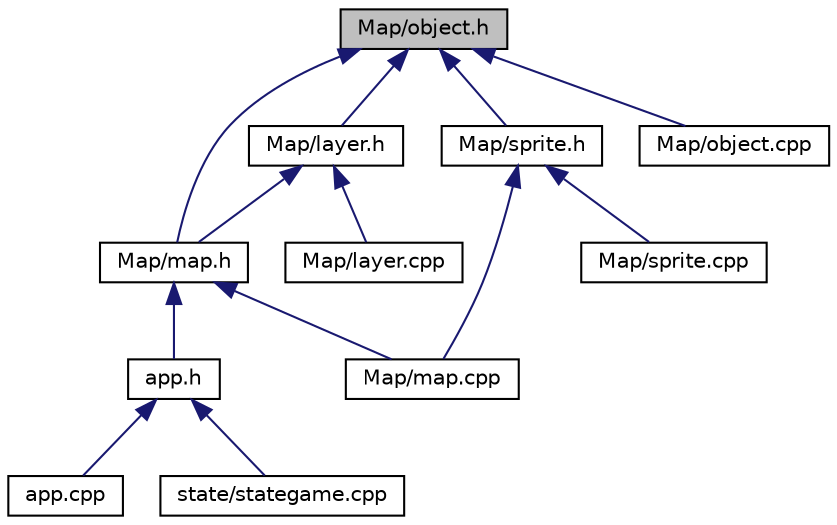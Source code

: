 digraph "Map/object.h"
{
  edge [fontname="Helvetica",fontsize="10",labelfontname="Helvetica",labelfontsize="10"];
  node [fontname="Helvetica",fontsize="10",shape=record];
  Node1 [label="Map/object.h",height=0.2,width=0.4,color="black", fillcolor="grey75", style="filled", fontcolor="black"];
  Node1 -> Node2 [dir="back",color="midnightblue",fontsize="10",style="solid"];
  Node2 [label="Map/map.h",height=0.2,width=0.4,color="black", fillcolor="white", style="filled",URL="$map_8h.html"];
  Node2 -> Node3 [dir="back",color="midnightblue",fontsize="10",style="solid"];
  Node3 [label="app.h",height=0.2,width=0.4,color="black", fillcolor="white", style="filled",URL="$app_8h.html"];
  Node3 -> Node4 [dir="back",color="midnightblue",fontsize="10",style="solid"];
  Node4 [label="app.cpp",height=0.2,width=0.4,color="black", fillcolor="white", style="filled",URL="$app_8cpp.html"];
  Node3 -> Node5 [dir="back",color="midnightblue",fontsize="10",style="solid"];
  Node5 [label="state/stategame.cpp",height=0.2,width=0.4,color="black", fillcolor="white", style="filled",URL="$stategame_8cpp.html"];
  Node2 -> Node6 [dir="back",color="midnightblue",fontsize="10",style="solid"];
  Node6 [label="Map/map.cpp",height=0.2,width=0.4,color="black", fillcolor="white", style="filled",URL="$map_8cpp.html"];
  Node1 -> Node7 [dir="back",color="midnightblue",fontsize="10",style="solid"];
  Node7 [label="Map/layer.h",height=0.2,width=0.4,color="black", fillcolor="white", style="filled",URL="$layer_8h.html"];
  Node7 -> Node2 [dir="back",color="midnightblue",fontsize="10",style="solid"];
  Node7 -> Node8 [dir="back",color="midnightblue",fontsize="10",style="solid"];
  Node8 [label="Map/layer.cpp",height=0.2,width=0.4,color="black", fillcolor="white", style="filled",URL="$layer_8cpp.html"];
  Node1 -> Node9 [dir="back",color="midnightblue",fontsize="10",style="solid"];
  Node9 [label="Map/sprite.h",height=0.2,width=0.4,color="black", fillcolor="white", style="filled",URL="$sprite_8h.html"];
  Node9 -> Node6 [dir="back",color="midnightblue",fontsize="10",style="solid"];
  Node9 -> Node10 [dir="back",color="midnightblue",fontsize="10",style="solid"];
  Node10 [label="Map/sprite.cpp",height=0.2,width=0.4,color="black", fillcolor="white", style="filled",URL="$sprite_8cpp.html"];
  Node1 -> Node11 [dir="back",color="midnightblue",fontsize="10",style="solid"];
  Node11 [label="Map/object.cpp",height=0.2,width=0.4,color="black", fillcolor="white", style="filled",URL="$object_8cpp.html"];
}
